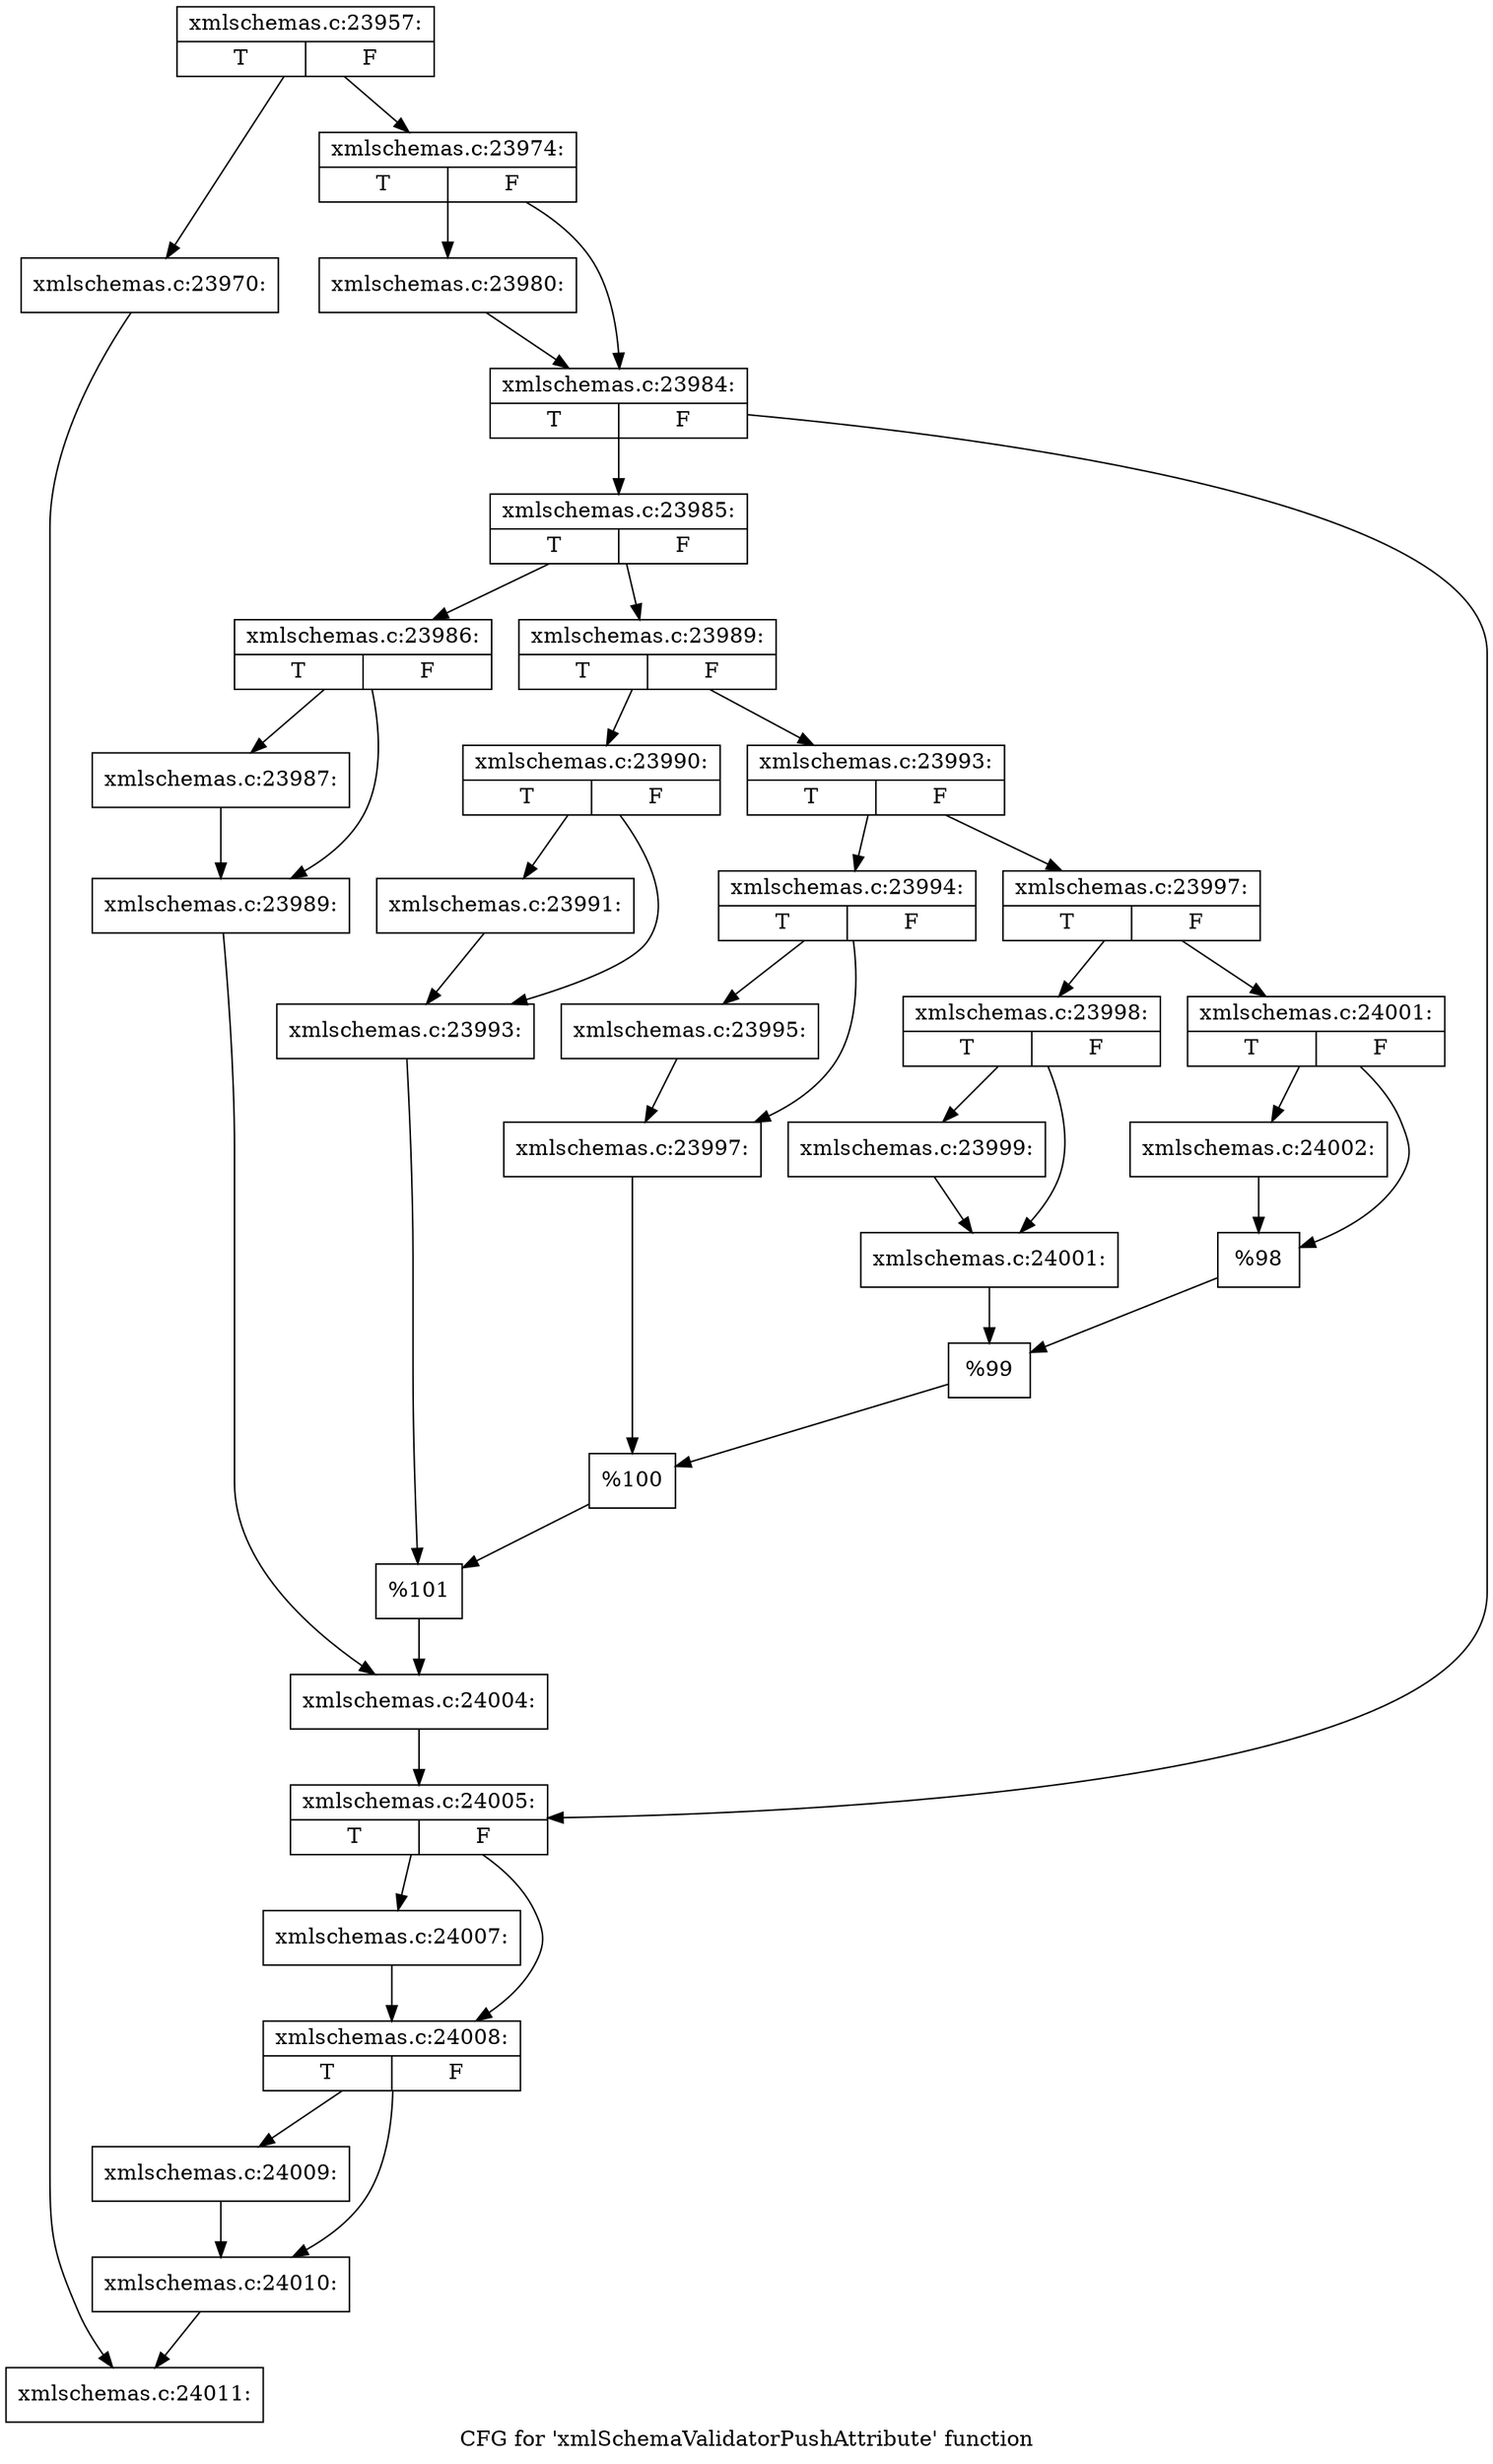 digraph "CFG for 'xmlSchemaValidatorPushAttribute' function" {
	label="CFG for 'xmlSchemaValidatorPushAttribute' function";

	Node0x5492b60 [shape=record,label="{xmlschemas.c:23957:|{<s0>T|<s1>F}}"];
	Node0x5492b60 -> Node0x549e470;
	Node0x5492b60 -> Node0x549e800;
	Node0x549e470 [shape=record,label="{xmlschemas.c:23970:}"];
	Node0x549e470 -> Node0x549be50;
	Node0x549e800 [shape=record,label="{xmlschemas.c:23974:|{<s0>T|<s1>F}}"];
	Node0x549e800 -> Node0x549fb70;
	Node0x549e800 -> Node0x549fbc0;
	Node0x549fb70 [shape=record,label="{xmlschemas.c:23980:}"];
	Node0x549fb70 -> Node0x549fbc0;
	Node0x549fbc0 [shape=record,label="{xmlschemas.c:23984:|{<s0>T|<s1>F}}"];
	Node0x549fbc0 -> Node0x54a0190;
	Node0x549fbc0 -> Node0x54a01e0;
	Node0x54a0190 [shape=record,label="{xmlschemas.c:23985:|{<s0>T|<s1>F}}"];
	Node0x54a0190 -> Node0x54a0520;
	Node0x54a0190 -> Node0x54a05c0;
	Node0x54a0520 [shape=record,label="{xmlschemas.c:23986:|{<s0>T|<s1>F}}"];
	Node0x54a0520 -> Node0x54a0a40;
	Node0x54a0520 -> Node0x54a0a90;
	Node0x54a0a40 [shape=record,label="{xmlschemas.c:23987:}"];
	Node0x54a0a40 -> Node0x54a0a90;
	Node0x54a0a90 [shape=record,label="{xmlschemas.c:23989:}"];
	Node0x54a0a90 -> Node0x54a0570;
	Node0x54a05c0 [shape=record,label="{xmlschemas.c:23989:|{<s0>T|<s1>F}}"];
	Node0x54a05c0 -> Node0x54a13c0;
	Node0x54a05c0 -> Node0x54a1460;
	Node0x54a13c0 [shape=record,label="{xmlschemas.c:23990:|{<s0>T|<s1>F}}"];
	Node0x54a13c0 -> Node0x54a1810;
	Node0x54a13c0 -> Node0x54a1860;
	Node0x54a1810 [shape=record,label="{xmlschemas.c:23991:}"];
	Node0x54a1810 -> Node0x54a1860;
	Node0x54a1860 [shape=record,label="{xmlschemas.c:23993:}"];
	Node0x54a1860 -> Node0x54a1410;
	Node0x54a1460 [shape=record,label="{xmlschemas.c:23993:|{<s0>T|<s1>F}}"];
	Node0x54a1460 -> Node0x54a2190;
	Node0x54a1460 -> Node0x54a2230;
	Node0x54a2190 [shape=record,label="{xmlschemas.c:23994:|{<s0>T|<s1>F}}"];
	Node0x54a2190 -> Node0x54a25e0;
	Node0x54a2190 -> Node0x54a2630;
	Node0x54a25e0 [shape=record,label="{xmlschemas.c:23995:}"];
	Node0x54a25e0 -> Node0x54a2630;
	Node0x54a2630 [shape=record,label="{xmlschemas.c:23997:}"];
	Node0x54a2630 -> Node0x54a21e0;
	Node0x54a2230 [shape=record,label="{xmlschemas.c:23997:|{<s0>T|<s1>F}}"];
	Node0x54a2230 -> Node0x54a2f60;
	Node0x54a2230 -> Node0x54a3000;
	Node0x54a2f60 [shape=record,label="{xmlschemas.c:23998:|{<s0>T|<s1>F}}"];
	Node0x54a2f60 -> Node0x54a35a0;
	Node0x54a2f60 -> Node0x54a35f0;
	Node0x54a35a0 [shape=record,label="{xmlschemas.c:23999:}"];
	Node0x54a35a0 -> Node0x54a35f0;
	Node0x54a35f0 [shape=record,label="{xmlschemas.c:24001:}"];
	Node0x54a35f0 -> Node0x54a2fb0;
	Node0x54a3000 [shape=record,label="{xmlschemas.c:24001:|{<s0>T|<s1>F}}"];
	Node0x54a3000 -> Node0x54a3fa0;
	Node0x54a3000 -> Node0x54a3ff0;
	Node0x54a3fa0 [shape=record,label="{xmlschemas.c:24002:}"];
	Node0x54a3fa0 -> Node0x54a3ff0;
	Node0x54a3ff0 [shape=record,label="{%98}"];
	Node0x54a3ff0 -> Node0x54a2fb0;
	Node0x54a2fb0 [shape=record,label="{%99}"];
	Node0x54a2fb0 -> Node0x54a21e0;
	Node0x54a21e0 [shape=record,label="{%100}"];
	Node0x54a21e0 -> Node0x54a1410;
	Node0x54a1410 [shape=record,label="{%101}"];
	Node0x54a1410 -> Node0x54a0570;
	Node0x54a0570 [shape=record,label="{xmlschemas.c:24004:}"];
	Node0x54a0570 -> Node0x54a01e0;
	Node0x54a01e0 [shape=record,label="{xmlschemas.c:24005:|{<s0>T|<s1>F}}"];
	Node0x54a01e0 -> Node0x54a5000;
	Node0x54a01e0 -> Node0x54a5050;
	Node0x54a5000 [shape=record,label="{xmlschemas.c:24007:}"];
	Node0x54a5000 -> Node0x54a5050;
	Node0x54a5050 [shape=record,label="{xmlschemas.c:24008:|{<s0>T|<s1>F}}"];
	Node0x54a5050 -> Node0x54a5660;
	Node0x54a5050 -> Node0x54a56b0;
	Node0x54a5660 [shape=record,label="{xmlschemas.c:24009:}"];
	Node0x54a5660 -> Node0x54a56b0;
	Node0x54a56b0 [shape=record,label="{xmlschemas.c:24010:}"];
	Node0x54a56b0 -> Node0x549be50;
	Node0x549be50 [shape=record,label="{xmlschemas.c:24011:}"];
}
